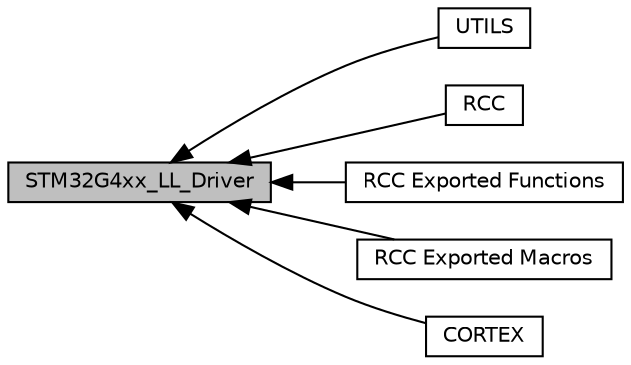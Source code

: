 digraph "STM32G4xx_LL_Driver"
{
  edge [fontname="Helvetica",fontsize="10",labelfontname="Helvetica",labelfontsize="10"];
  node [fontname="Helvetica",fontsize="10",shape=box];
  rankdir=LR;
  Node6 [label="UTILS",height=0.2,width=0.4,color="black", fillcolor="white", style="filled",URL="$group__UTILS__LL.html",tooltip=" "];
  Node3 [label="RCC",height=0.2,width=0.4,color="black", fillcolor="white", style="filled",URL="$group__RCC__LL.html",tooltip=" "];
  Node5 [label="RCC Exported Functions",height=0.2,width=0.4,color="black", fillcolor="white", style="filled",URL="$group__RCC__LL__Exported__Functions.html",tooltip=" "];
  Node1 [label="STM32G4xx_LL_Driver",height=0.2,width=0.4,color="black", fillcolor="grey75", style="filled", fontcolor="black",tooltip=" "];
  Node4 [label="RCC Exported Macros",height=0.2,width=0.4,color="black", fillcolor="white", style="filled",URL="$group__RCC__LL__Exported__Macros.html",tooltip=" "];
  Node2 [label="CORTEX",height=0.2,width=0.4,color="black", fillcolor="white", style="filled",URL="$group__CORTEX__LL.html",tooltip=" "];
  Node1->Node2 [shape=plaintext, dir="back", style="solid"];
  Node1->Node3 [shape=plaintext, dir="back", style="solid"];
  Node1->Node4 [shape=plaintext, dir="back", style="solid"];
  Node1->Node5 [shape=plaintext, dir="back", style="solid"];
  Node1->Node6 [shape=plaintext, dir="back", style="solid"];
}
